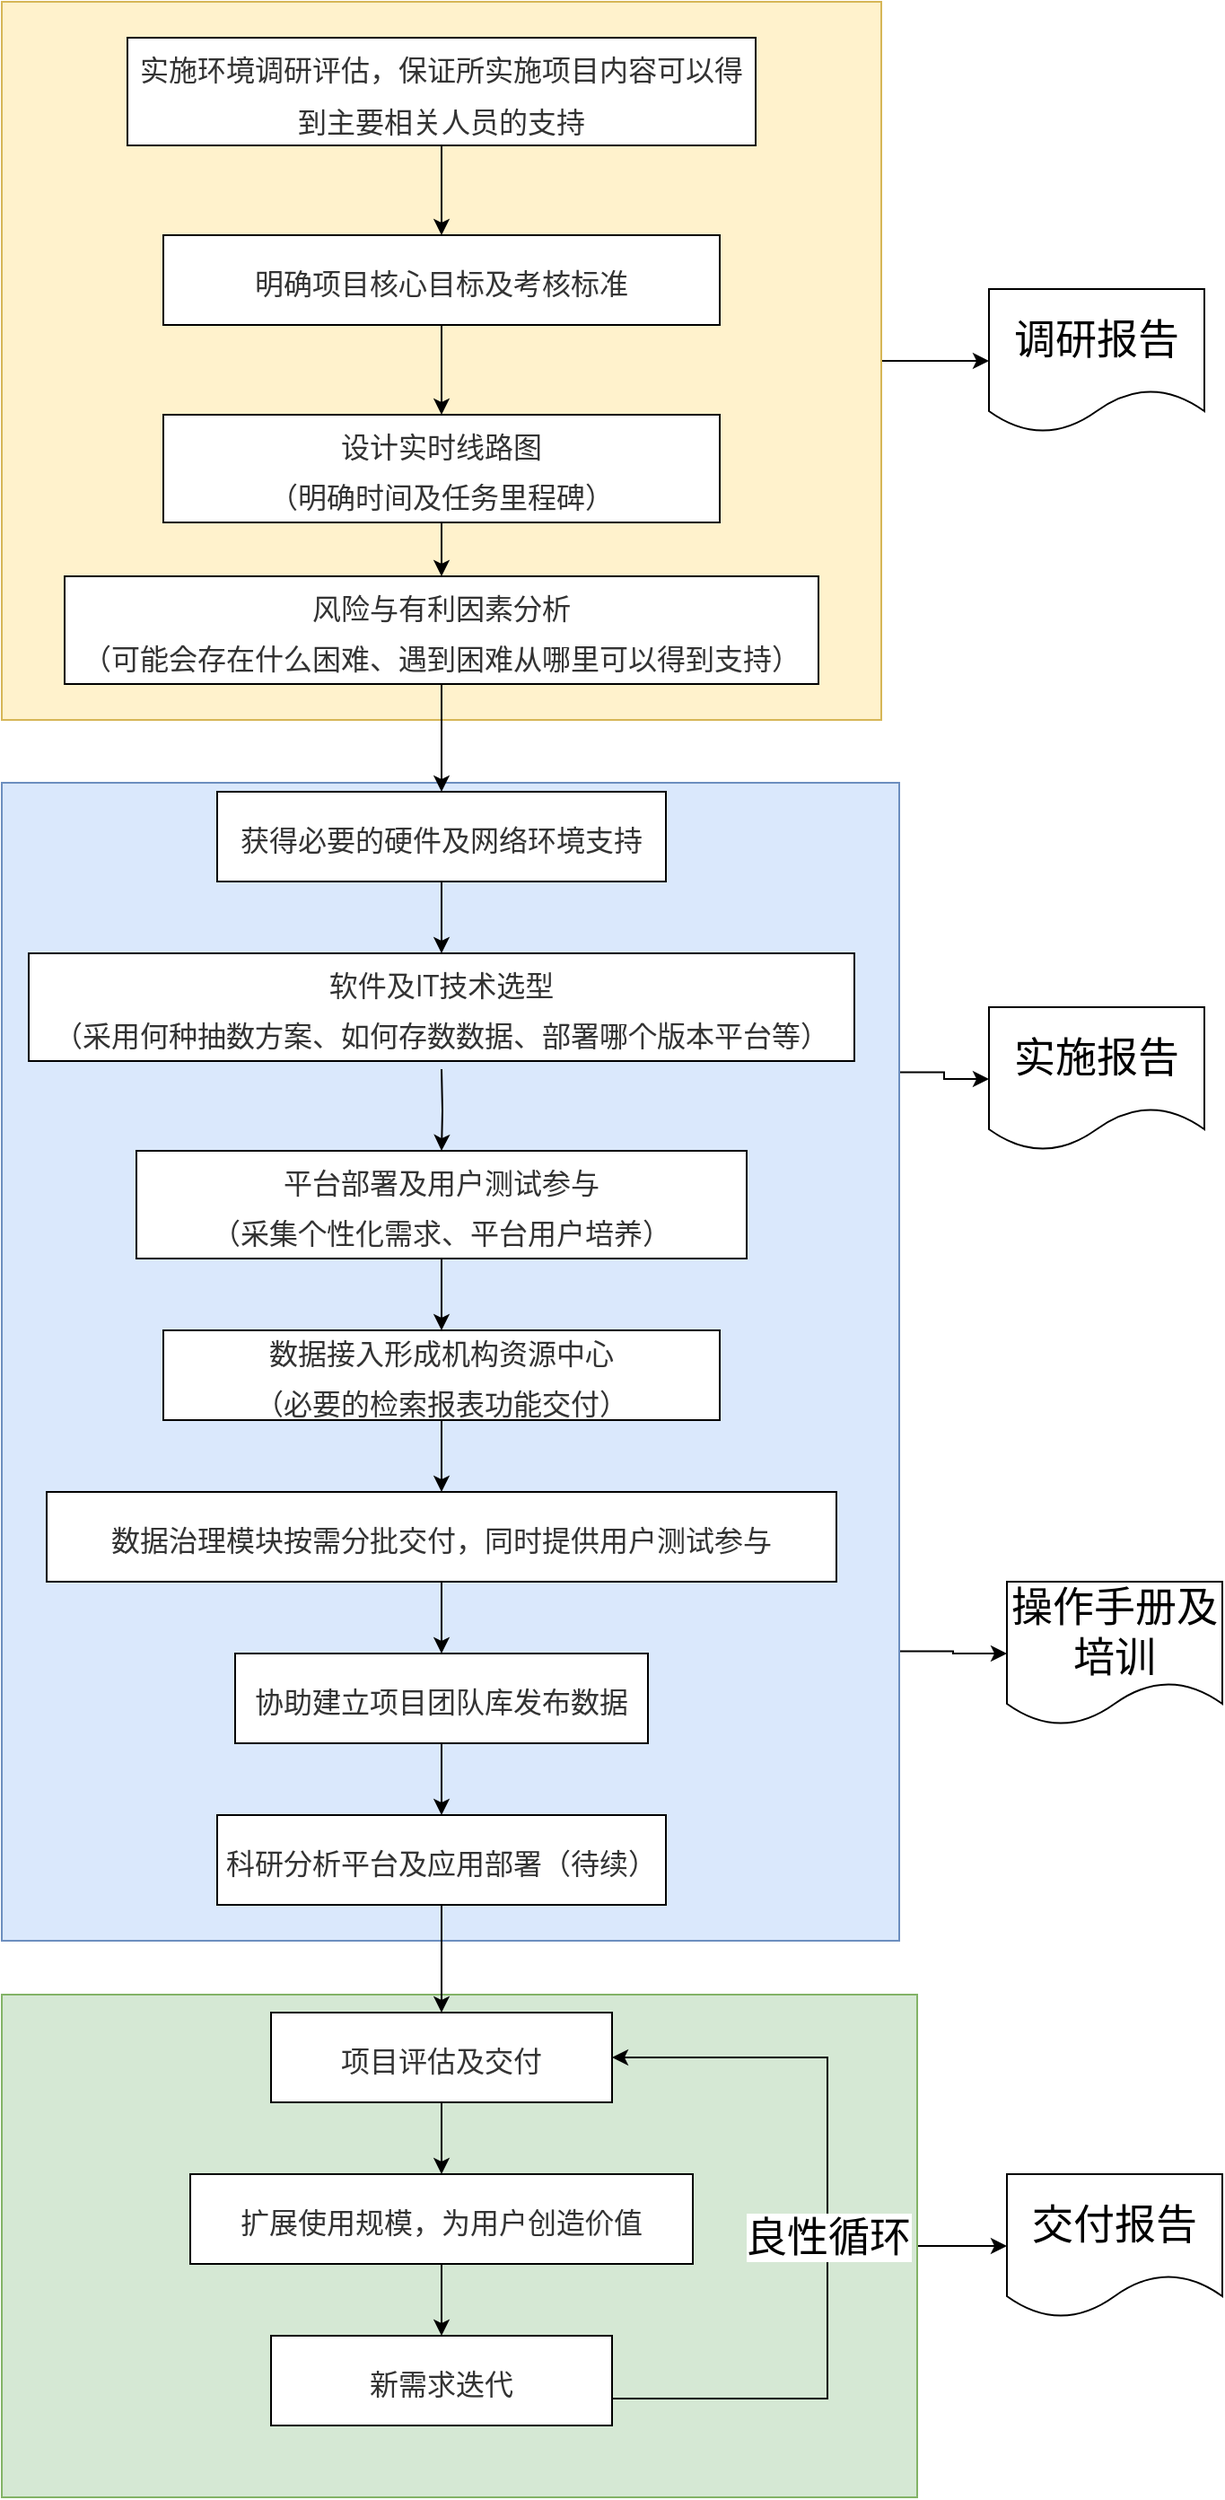 <mxfile version="13.6.2" type="github">
  <diagram id="RU9b3iGjxHIiC67uXJGJ" name="Page-2">
    <mxGraphModel dx="1422" dy="745" grid="1" gridSize="10" guides="1" tooltips="1" connect="1" arrows="1" fold="1" page="1" pageScale="1" pageWidth="827" pageHeight="1169" math="0" shadow="0">
      <root>
        <mxCell id="VMZ48c_UnOL8O7smYOZI-0" />
        <mxCell id="VMZ48c_UnOL8O7smYOZI-1" parent="VMZ48c_UnOL8O7smYOZI-0" />
        <mxCell id="LER32aOXw5r2hgaR8xJN-36" style="edgeStyle=orthogonalEdgeStyle;rounded=0;orthogonalLoop=1;jettySize=auto;html=1;exitX=1;exitY=0.5;exitDx=0;exitDy=0;fontSize=23;" parent="VMZ48c_UnOL8O7smYOZI-1" source="LER32aOXw5r2hgaR8xJN-30" target="LER32aOXw5r2hgaR8xJN-35" edge="1">
          <mxGeometry relative="1" as="geometry" />
        </mxCell>
        <mxCell id="LER32aOXw5r2hgaR8xJN-30" value="" style="rounded=0;whiteSpace=wrap;html=1;fontSize=23;align=center;fillColor=#d5e8d4;strokeColor=#82b366;" parent="VMZ48c_UnOL8O7smYOZI-1" vertex="1">
          <mxGeometry x="70" y="1150" width="510" height="280" as="geometry" />
        </mxCell>
        <mxCell id="LER32aOXw5r2hgaR8xJN-32" style="edgeStyle=orthogonalEdgeStyle;rounded=0;orthogonalLoop=1;jettySize=auto;html=1;exitX=1;exitY=0.25;exitDx=0;exitDy=0;fontSize=23;" parent="VMZ48c_UnOL8O7smYOZI-1" source="LER32aOXw5r2hgaR8xJN-20" target="LER32aOXw5r2hgaR8xJN-31" edge="1">
          <mxGeometry relative="1" as="geometry" />
        </mxCell>
        <mxCell id="LER32aOXw5r2hgaR8xJN-34" style="edgeStyle=orthogonalEdgeStyle;rounded=0;orthogonalLoop=1;jettySize=auto;html=1;exitX=1;exitY=0.75;exitDx=0;exitDy=0;fontSize=23;" parent="VMZ48c_UnOL8O7smYOZI-1" source="LER32aOXw5r2hgaR8xJN-20" target="LER32aOXw5r2hgaR8xJN-33" edge="1">
          <mxGeometry relative="1" as="geometry" />
        </mxCell>
        <mxCell id="LER32aOXw5r2hgaR8xJN-20" value="" style="rounded=0;whiteSpace=wrap;html=1;fontSize=23;align=center;fillColor=#dae8fc;strokeColor=#6c8ebf;" parent="VMZ48c_UnOL8O7smYOZI-1" vertex="1">
          <mxGeometry x="70" y="475" width="500" height="645" as="geometry" />
        </mxCell>
        <mxCell id="LER32aOXw5r2hgaR8xJN-3" style="edgeStyle=orthogonalEdgeStyle;rounded=0;orthogonalLoop=1;jettySize=auto;html=1;exitX=1;exitY=0.5;exitDx=0;exitDy=0;fontSize=23;" parent="VMZ48c_UnOL8O7smYOZI-1" source="LER32aOXw5r2hgaR8xJN-0" target="LER32aOXw5r2hgaR8xJN-2" edge="1">
          <mxGeometry relative="1" as="geometry" />
        </mxCell>
        <mxCell id="LER32aOXw5r2hgaR8xJN-0" value="" style="rounded=0;whiteSpace=wrap;html=1;fontSize=23;align=center;fillColor=#fff2cc;strokeColor=#d6b656;" parent="VMZ48c_UnOL8O7smYOZI-1" vertex="1">
          <mxGeometry x="70" y="40" width="490" height="400" as="geometry" />
        </mxCell>
        <mxCell id="WDDT5QzZZcf-vkFT2QWg-9" style="edgeStyle=orthogonalEdgeStyle;rounded=0;orthogonalLoop=1;jettySize=auto;html=1;exitX=0.5;exitY=1;exitDx=0;exitDy=0;fontSize=23;" parent="VMZ48c_UnOL8O7smYOZI-1" source="VUsV0rr6xF3jTRKO8yTZ-0" target="WDDT5QzZZcf-vkFT2QWg-8" edge="1">
          <mxGeometry relative="1" as="geometry" />
        </mxCell>
        <mxCell id="VUsV0rr6xF3jTRKO8yTZ-0" value="&lt;font color=&quot;#333333&quot; face=&quot;open sans, clear sans, helvetica neue, helvetica, arial, sans-serif&quot;&gt;&lt;span style=&quot;font-size: 16px&quot;&gt;实施环境调研评估，保证所实施项目内容可以得到主要相关人员的支持&lt;/span&gt;&lt;/font&gt;" style="rounded=0;whiteSpace=wrap;html=1;fontSize=23;align=center;" parent="VMZ48c_UnOL8O7smYOZI-1" vertex="1">
          <mxGeometry x="140" y="60" width="350" height="60" as="geometry" />
        </mxCell>
        <mxCell id="LER32aOXw5r2hgaR8xJN-14" style="edgeStyle=orthogonalEdgeStyle;rounded=0;orthogonalLoop=1;jettySize=auto;html=1;exitX=0.5;exitY=1;exitDx=0;exitDy=0;entryX=0.5;entryY=0;entryDx=0;entryDy=0;fontSize=23;" parent="VMZ48c_UnOL8O7smYOZI-1" source="WDDT5QzZZcf-vkFT2QWg-0" target="LER32aOXw5r2hgaR8xJN-11" edge="1">
          <mxGeometry relative="1" as="geometry" />
        </mxCell>
        <mxCell id="WDDT5QzZZcf-vkFT2QWg-0" value="&lt;span style=&quot;color: rgb(51 , 51 , 51) ; font-family: &amp;#34;open sans&amp;#34; , &amp;#34;clear sans&amp;#34; , &amp;#34;helvetica neue&amp;#34; , &amp;#34;helvetica&amp;#34; , &amp;#34;arial&amp;#34; , sans-serif ; font-size: 16px&quot;&gt;协助建立&lt;/span&gt;&lt;span style=&quot;color: rgb(51 , 51 , 51) ; font-family: &amp;#34;open sans&amp;#34; , &amp;#34;clear sans&amp;#34; , &amp;#34;helvetica neue&amp;#34; , &amp;#34;helvetica&amp;#34; , &amp;#34;arial&amp;#34; , sans-serif ; font-size: 16px&quot;&gt;项目团队库发布数据&lt;/span&gt;" style="rounded=0;whiteSpace=wrap;html=1;fontSize=23;align=center;" parent="VMZ48c_UnOL8O7smYOZI-1" vertex="1">
          <mxGeometry x="200" y="960" width="230" height="50" as="geometry" />
        </mxCell>
        <mxCell id="LER32aOXw5r2hgaR8xJN-12" style="edgeStyle=orthogonalEdgeStyle;rounded=0;orthogonalLoop=1;jettySize=auto;html=1;exitX=0.5;exitY=1;exitDx=0;exitDy=0;fontSize=23;" parent="VMZ48c_UnOL8O7smYOZI-1" source="WDDT5QzZZcf-vkFT2QWg-1" target="WDDT5QzZZcf-vkFT2QWg-0" edge="1">
          <mxGeometry relative="1" as="geometry" />
        </mxCell>
        <mxCell id="WDDT5QzZZcf-vkFT2QWg-1" value="&lt;span style=&quot;color: rgb(51 , 51 , 51) ; font-family: &amp;#34;open sans&amp;#34; , &amp;#34;clear sans&amp;#34; , &amp;#34;helvetica neue&amp;#34; , &amp;#34;helvetica&amp;#34; , &amp;#34;arial&amp;#34; , sans-serif ; font-size: 16px&quot;&gt;数据治理模块按需分批交付，同时提供用户测试参与&lt;/span&gt;" style="rounded=0;whiteSpace=wrap;html=1;fontSize=23;align=center;" parent="VMZ48c_UnOL8O7smYOZI-1" vertex="1">
          <mxGeometry x="95" y="870" width="440" height="50" as="geometry" />
        </mxCell>
        <mxCell id="LER32aOXw5r2hgaR8xJN-13" style="edgeStyle=orthogonalEdgeStyle;rounded=0;orthogonalLoop=1;jettySize=auto;html=1;exitX=0.5;exitY=1;exitDx=0;exitDy=0;fontSize=23;" parent="VMZ48c_UnOL8O7smYOZI-1" source="WDDT5QzZZcf-vkFT2QWg-2" target="WDDT5QzZZcf-vkFT2QWg-1" edge="1">
          <mxGeometry relative="1" as="geometry" />
        </mxCell>
        <mxCell id="WDDT5QzZZcf-vkFT2QWg-2" value="&lt;span style=&quot;color: rgb(51 , 51 , 51) ; font-family: &amp;#34;open sans&amp;#34; , &amp;#34;clear sans&amp;#34; , &amp;#34;helvetica neue&amp;#34; , &amp;#34;helvetica&amp;#34; , &amp;#34;arial&amp;#34; , sans-serif ; font-size: 16px&quot;&gt;数据接入形成机构资源中心&lt;br&gt;（必要的检索报表功能交付）&lt;br&gt;&lt;/span&gt;" style="rounded=0;whiteSpace=wrap;html=1;fontSize=23;align=center;" parent="VMZ48c_UnOL8O7smYOZI-1" vertex="1">
          <mxGeometry x="160" y="780" width="310" height="50" as="geometry" />
        </mxCell>
        <mxCell id="LER32aOXw5r2hgaR8xJN-6" style="edgeStyle=orthogonalEdgeStyle;rounded=0;orthogonalLoop=1;jettySize=auto;html=1;exitX=0.5;exitY=1;exitDx=0;exitDy=0;fontSize=23;" parent="VMZ48c_UnOL8O7smYOZI-1" source="WDDT5QzZZcf-vkFT2QWg-3" target="WDDT5QzZZcf-vkFT2QWg-2" edge="1">
          <mxGeometry relative="1" as="geometry" />
        </mxCell>
        <mxCell id="WDDT5QzZZcf-vkFT2QWg-3" value="&lt;span style=&quot;color: rgb(51 , 51 , 51) ; font-family: &amp;#34;open sans&amp;#34; , &amp;#34;clear sans&amp;#34; , &amp;#34;helvetica neue&amp;#34; , &amp;#34;helvetica&amp;#34; , &amp;#34;arial&amp;#34; , sans-serif ; font-size: 16px&quot;&gt;平台部署及用户测试参与&lt;br&gt;（采集个性化需求、平台用户培养）&lt;br&gt;&lt;/span&gt;" style="rounded=0;whiteSpace=wrap;html=1;fontSize=23;align=center;" parent="VMZ48c_UnOL8O7smYOZI-1" vertex="1">
          <mxGeometry x="145" y="680" width="340" height="60" as="geometry" />
        </mxCell>
        <mxCell id="76UF1drekzORDb4V13I_-1" style="edgeStyle=orthogonalEdgeStyle;rounded=0;orthogonalLoop=1;jettySize=auto;html=1;exitX=0.5;exitY=1;exitDx=0;exitDy=0;fontSize=23;" parent="VMZ48c_UnOL8O7smYOZI-1" target="WDDT5QzZZcf-vkFT2QWg-3" edge="1">
          <mxGeometry relative="1" as="geometry">
            <mxPoint x="315" y="634.5" as="sourcePoint" />
          </mxGeometry>
        </mxCell>
        <mxCell id="WDDT5QzZZcf-vkFT2QWg-4" value="&lt;span style=&quot;color: rgb(51 , 51 , 51) ; font-family: &amp;#34;open sans&amp;#34; , &amp;#34;clear sans&amp;#34; , &amp;#34;helvetica neue&amp;#34; , &amp;#34;helvetica&amp;#34; , &amp;#34;arial&amp;#34; , sans-serif ; font-size: 16px&quot;&gt;软件及IT技术选型&lt;br&gt;（采用何种抽数方案、如何存数数据、部署哪个版本平台等）&lt;/span&gt;" style="rounded=0;whiteSpace=wrap;html=1;fontSize=23;align=center;" parent="VMZ48c_UnOL8O7smYOZI-1" vertex="1">
          <mxGeometry x="85" y="570" width="460" height="60" as="geometry" />
        </mxCell>
        <mxCell id="LER32aOXw5r2hgaR8xJN-5" style="edgeStyle=orthogonalEdgeStyle;rounded=0;orthogonalLoop=1;jettySize=auto;html=1;exitX=0.5;exitY=1;exitDx=0;exitDy=0;fontSize=23;" parent="VMZ48c_UnOL8O7smYOZI-1" source="WDDT5QzZZcf-vkFT2QWg-5" target="WDDT5QzZZcf-vkFT2QWg-4" edge="1">
          <mxGeometry relative="1" as="geometry" />
        </mxCell>
        <mxCell id="WDDT5QzZZcf-vkFT2QWg-5" value="&lt;span style=&quot;color: rgb(51 , 51 , 51) ; font-family: &amp;#34;open sans&amp;#34; , &amp;#34;clear sans&amp;#34; , &amp;#34;helvetica neue&amp;#34; , &amp;#34;helvetica&amp;#34; , &amp;#34;arial&amp;#34; , sans-serif ; font-size: 16px&quot;&gt;获得必要的硬件及网络环境支持&lt;/span&gt;" style="rounded=0;whiteSpace=wrap;html=1;fontSize=23;align=center;" parent="VMZ48c_UnOL8O7smYOZI-1" vertex="1">
          <mxGeometry x="190" y="480" width="250" height="50" as="geometry" />
        </mxCell>
        <mxCell id="kpSemMNnTrtoZiZeKhl3-0" style="edgeStyle=orthogonalEdgeStyle;rounded=0;orthogonalLoop=1;jettySize=auto;html=1;exitX=0.5;exitY=1;exitDx=0;exitDy=0;entryX=0.5;entryY=0;entryDx=0;entryDy=0;fontSize=23;" parent="VMZ48c_UnOL8O7smYOZI-1" source="WDDT5QzZZcf-vkFT2QWg-6" target="WDDT5QzZZcf-vkFT2QWg-5" edge="1">
          <mxGeometry relative="1" as="geometry" />
        </mxCell>
        <mxCell id="WDDT5QzZZcf-vkFT2QWg-6" value="&lt;span style=&quot;color: rgb(51 , 51 , 51) ; font-family: &amp;#34;open sans&amp;#34; , &amp;#34;clear sans&amp;#34; , &amp;#34;helvetica neue&amp;#34; , &amp;#34;helvetica&amp;#34; , &amp;#34;arial&amp;#34; , sans-serif ; font-size: 16px&quot;&gt;风险与有利因素分析&lt;br&gt;（可能会存在什么困难、遇到困难从哪里可以得到支持）&lt;br&gt;&lt;/span&gt;" style="rounded=0;whiteSpace=wrap;html=1;fontSize=23;align=center;" parent="VMZ48c_UnOL8O7smYOZI-1" vertex="1">
          <mxGeometry x="105" y="360" width="420" height="60" as="geometry" />
        </mxCell>
        <mxCell id="_MEcOLAeALdqEDcUhU7d-0" style="edgeStyle=orthogonalEdgeStyle;rounded=0;orthogonalLoop=1;jettySize=auto;html=1;exitX=0.5;exitY=1;exitDx=0;exitDy=0;fontSize=23;" parent="VMZ48c_UnOL8O7smYOZI-1" source="WDDT5QzZZcf-vkFT2QWg-7" target="WDDT5QzZZcf-vkFT2QWg-6" edge="1">
          <mxGeometry relative="1" as="geometry" />
        </mxCell>
        <mxCell id="WDDT5QzZZcf-vkFT2QWg-7" value="&lt;span style=&quot;color: rgb(51 , 51 , 51) ; font-family: &amp;#34;open sans&amp;#34; , &amp;#34;clear sans&amp;#34; , &amp;#34;helvetica neue&amp;#34; , &amp;#34;helvetica&amp;#34; , &amp;#34;arial&amp;#34; , sans-serif ; font-size: 16px&quot;&gt;设计实时线路图&lt;br&gt;（明确时间及任务里程碑）&lt;br&gt;&lt;/span&gt;" style="rounded=0;whiteSpace=wrap;html=1;fontSize=23;align=center;" parent="VMZ48c_UnOL8O7smYOZI-1" vertex="1">
          <mxGeometry x="160" y="270" width="310" height="60" as="geometry" />
        </mxCell>
        <mxCell id="vU_R9AigjIBWVAW1nXXe-0" style="edgeStyle=orthogonalEdgeStyle;rounded=0;orthogonalLoop=1;jettySize=auto;html=1;exitX=0.5;exitY=1;exitDx=0;exitDy=0;fontSize=23;" parent="VMZ48c_UnOL8O7smYOZI-1" source="WDDT5QzZZcf-vkFT2QWg-8" target="WDDT5QzZZcf-vkFT2QWg-7" edge="1">
          <mxGeometry relative="1" as="geometry" />
        </mxCell>
        <mxCell id="WDDT5QzZZcf-vkFT2QWg-8" value="&lt;span style=&quot;color: rgb(51 , 51 , 51) ; font-family: &amp;#34;open sans&amp;#34; , &amp;#34;clear sans&amp;#34; , &amp;#34;helvetica neue&amp;#34; , &amp;#34;helvetica&amp;#34; , &amp;#34;arial&amp;#34; , sans-serif ; font-size: 16px&quot;&gt;明确项目核心目标及考核标准&lt;/span&gt;" style="rounded=0;whiteSpace=wrap;html=1;fontSize=23;align=center;" parent="VMZ48c_UnOL8O7smYOZI-1" vertex="1">
          <mxGeometry x="160" y="170" width="310" height="50" as="geometry" />
        </mxCell>
        <mxCell id="LER32aOXw5r2hgaR8xJN-2" value="调研报告" style="shape=document;whiteSpace=wrap;html=1;boundedLbl=1;fontSize=23;align=center;" parent="VMZ48c_UnOL8O7smYOZI-1" vertex="1">
          <mxGeometry x="620" y="200" width="120" height="80" as="geometry" />
        </mxCell>
        <mxCell id="LER32aOXw5r2hgaR8xJN-29" style="edgeStyle=orthogonalEdgeStyle;rounded=0;orthogonalLoop=1;jettySize=auto;html=1;exitX=0.5;exitY=1;exitDx=0;exitDy=0;fontSize=23;" parent="VMZ48c_UnOL8O7smYOZI-1" source="LER32aOXw5r2hgaR8xJN-10" target="LER32aOXw5r2hgaR8xJN-16" edge="1">
          <mxGeometry relative="1" as="geometry" />
        </mxCell>
        <mxCell id="LER32aOXw5r2hgaR8xJN-10" value="&lt;span style=&quot;color: rgb(51 , 51 , 51) ; font-family: &amp;#34;open sans&amp;#34; , &amp;#34;clear sans&amp;#34; , &amp;#34;helvetica neue&amp;#34; , &amp;#34;helvetica&amp;#34; , &amp;#34;arial&amp;#34; , sans-serif ; font-size: 16px&quot;&gt;项目评估及交付&lt;/span&gt;" style="rounded=0;whiteSpace=wrap;html=1;fontSize=23;align=center;" parent="VMZ48c_UnOL8O7smYOZI-1" vertex="1">
          <mxGeometry x="220" y="1160" width="190" height="50" as="geometry" />
        </mxCell>
        <mxCell id="LER32aOXw5r2hgaR8xJN-15" style="edgeStyle=orthogonalEdgeStyle;rounded=0;orthogonalLoop=1;jettySize=auto;html=1;exitX=0.5;exitY=1;exitDx=0;exitDy=0;fontSize=23;" parent="VMZ48c_UnOL8O7smYOZI-1" source="LER32aOXw5r2hgaR8xJN-11" target="LER32aOXw5r2hgaR8xJN-10" edge="1">
          <mxGeometry relative="1" as="geometry" />
        </mxCell>
        <mxCell id="LER32aOXw5r2hgaR8xJN-11" value="&lt;span style=&quot;color: rgb(51 , 51 , 51) ; font-family: &amp;#34;open sans&amp;#34; , &amp;#34;clear sans&amp;#34; , &amp;#34;helvetica neue&amp;#34; , &amp;#34;helvetica&amp;#34; , &amp;#34;arial&amp;#34; , sans-serif ; font-size: 16px&quot;&gt;科研分析平台及应用部署（待续）&lt;/span&gt;" style="rounded=0;whiteSpace=wrap;html=1;fontSize=23;align=center;" parent="VMZ48c_UnOL8O7smYOZI-1" vertex="1">
          <mxGeometry x="190" y="1050" width="250" height="50" as="geometry" />
        </mxCell>
        <mxCell id="LER32aOXw5r2hgaR8xJN-25" style="edgeStyle=orthogonalEdgeStyle;rounded=0;orthogonalLoop=1;jettySize=auto;html=1;exitX=0.5;exitY=1;exitDx=0;exitDy=0;fontSize=23;" parent="VMZ48c_UnOL8O7smYOZI-1" source="LER32aOXw5r2hgaR8xJN-16" target="LER32aOXw5r2hgaR8xJN-18" edge="1">
          <mxGeometry relative="1" as="geometry" />
        </mxCell>
        <mxCell id="LER32aOXw5r2hgaR8xJN-16" value="&lt;font color=&quot;#333333&quot; face=&quot;open sans, clear sans, helvetica neue, helvetica, arial, sans-serif&quot;&gt;&lt;span style=&quot;font-size: 16px&quot;&gt;扩展使用规模，为用户创造价值&lt;/span&gt;&lt;/font&gt;" style="rounded=0;whiteSpace=wrap;html=1;fontSize=23;align=center;" parent="VMZ48c_UnOL8O7smYOZI-1" vertex="1">
          <mxGeometry x="175" y="1250" width="280" height="50" as="geometry" />
        </mxCell>
        <mxCell id="LER32aOXw5r2hgaR8xJN-26" value="良性循环" style="edgeStyle=orthogonalEdgeStyle;rounded=0;orthogonalLoop=1;jettySize=auto;html=1;exitX=1;exitY=0.5;exitDx=0;exitDy=0;entryX=1;entryY=0.5;entryDx=0;entryDy=0;fontSize=23;" parent="VMZ48c_UnOL8O7smYOZI-1" source="LER32aOXw5r2hgaR8xJN-18" target="LER32aOXw5r2hgaR8xJN-10" edge="1">
          <mxGeometry relative="1" as="geometry">
            <Array as="points">
              <mxPoint x="530" y="1375" />
              <mxPoint x="530" y="1185" />
            </Array>
          </mxGeometry>
        </mxCell>
        <mxCell id="LER32aOXw5r2hgaR8xJN-18" value="&lt;span style=&quot;color: rgb(51 , 51 , 51) ; font-family: &amp;#34;open sans&amp;#34; , &amp;#34;clear sans&amp;#34; , &amp;#34;helvetica neue&amp;#34; , &amp;#34;helvetica&amp;#34; , &amp;#34;arial&amp;#34; , sans-serif ; font-size: 16px&quot;&gt;新需求迭代&lt;/span&gt;" style="rounded=0;whiteSpace=wrap;html=1;fontSize=23;align=center;" parent="VMZ48c_UnOL8O7smYOZI-1" vertex="1">
          <mxGeometry x="220" y="1340" width="190" height="50" as="geometry" />
        </mxCell>
        <mxCell id="LER32aOXw5r2hgaR8xJN-31" value="实施报告" style="shape=document;whiteSpace=wrap;html=1;boundedLbl=1;fontSize=23;align=center;" parent="VMZ48c_UnOL8O7smYOZI-1" vertex="1">
          <mxGeometry x="620" y="600" width="120" height="80" as="geometry" />
        </mxCell>
        <mxCell id="LER32aOXw5r2hgaR8xJN-33" value="操作手册及培训" style="shape=document;whiteSpace=wrap;html=1;boundedLbl=1;fontSize=23;align=center;" parent="VMZ48c_UnOL8O7smYOZI-1" vertex="1">
          <mxGeometry x="630" y="920" width="120" height="80" as="geometry" />
        </mxCell>
        <mxCell id="LER32aOXw5r2hgaR8xJN-35" value="交付报告" style="shape=document;whiteSpace=wrap;html=1;boundedLbl=1;fontSize=23;align=center;" parent="VMZ48c_UnOL8O7smYOZI-1" vertex="1">
          <mxGeometry x="630" y="1250" width="120" height="80" as="geometry" />
        </mxCell>
      </root>
    </mxGraphModel>
  </diagram>
</mxfile>

